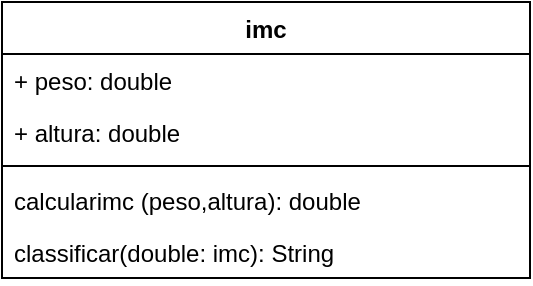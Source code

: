 <mxfile version="25.0.3">
  <diagram name="Página-1" id="Zoaj4Oq8jPBha-hT2iEr">
    <mxGraphModel dx="1114" dy="600" grid="1" gridSize="10" guides="1" tooltips="1" connect="1" arrows="1" fold="1" page="1" pageScale="1" pageWidth="827" pageHeight="1169" math="0" shadow="0">
      <root>
        <mxCell id="0" />
        <mxCell id="1" parent="0" />
        <mxCell id="mI5TofcwSd7M8Bvohb0A-1" value="imc" style="swimlane;fontStyle=1;align=center;verticalAlign=top;childLayout=stackLayout;horizontal=1;startSize=26;horizontalStack=0;resizeParent=1;resizeParentMax=0;resizeLast=0;collapsible=1;marginBottom=0;whiteSpace=wrap;html=1;" vertex="1" parent="1">
          <mxGeometry x="120" y="160" width="264" height="138" as="geometry" />
        </mxCell>
        <mxCell id="mI5TofcwSd7M8Bvohb0A-2" value="+ peso: double&amp;nbsp;" style="text;strokeColor=none;fillColor=none;align=left;verticalAlign=top;spacingLeft=4;spacingRight=4;overflow=hidden;rotatable=0;points=[[0,0.5],[1,0.5]];portConstraint=eastwest;whiteSpace=wrap;html=1;" vertex="1" parent="mI5TofcwSd7M8Bvohb0A-1">
          <mxGeometry y="26" width="264" height="26" as="geometry" />
        </mxCell>
        <mxCell id="mI5TofcwSd7M8Bvohb0A-5" value="+ altura: double&amp;nbsp;" style="text;strokeColor=none;fillColor=none;align=left;verticalAlign=top;spacingLeft=4;spacingRight=4;overflow=hidden;rotatable=0;points=[[0,0.5],[1,0.5]];portConstraint=eastwest;whiteSpace=wrap;html=1;" vertex="1" parent="mI5TofcwSd7M8Bvohb0A-1">
          <mxGeometry y="52" width="264" height="26" as="geometry" />
        </mxCell>
        <mxCell id="mI5TofcwSd7M8Bvohb0A-3" value="" style="line;strokeWidth=1;fillColor=none;align=left;verticalAlign=middle;spacingTop=-1;spacingLeft=3;spacingRight=3;rotatable=0;labelPosition=right;points=[];portConstraint=eastwest;strokeColor=inherit;" vertex="1" parent="mI5TofcwSd7M8Bvohb0A-1">
          <mxGeometry y="78" width="264" height="8" as="geometry" />
        </mxCell>
        <mxCell id="mI5TofcwSd7M8Bvohb0A-4" value="calcularimc (peso,altura): double" style="text;strokeColor=none;fillColor=none;align=left;verticalAlign=top;spacingLeft=4;spacingRight=4;overflow=hidden;rotatable=0;points=[[0,0.5],[1,0.5]];portConstraint=eastwest;whiteSpace=wrap;html=1;" vertex="1" parent="mI5TofcwSd7M8Bvohb0A-1">
          <mxGeometry y="86" width="264" height="26" as="geometry" />
        </mxCell>
        <mxCell id="mI5TofcwSd7M8Bvohb0A-12" value="classificar(double: imc): String" style="text;strokeColor=none;fillColor=none;align=left;verticalAlign=top;spacingLeft=4;spacingRight=4;overflow=hidden;rotatable=0;points=[[0,0.5],[1,0.5]];portConstraint=eastwest;whiteSpace=wrap;html=1;" vertex="1" parent="mI5TofcwSd7M8Bvohb0A-1">
          <mxGeometry y="112" width="264" height="26" as="geometry" />
        </mxCell>
      </root>
    </mxGraphModel>
  </diagram>
</mxfile>
